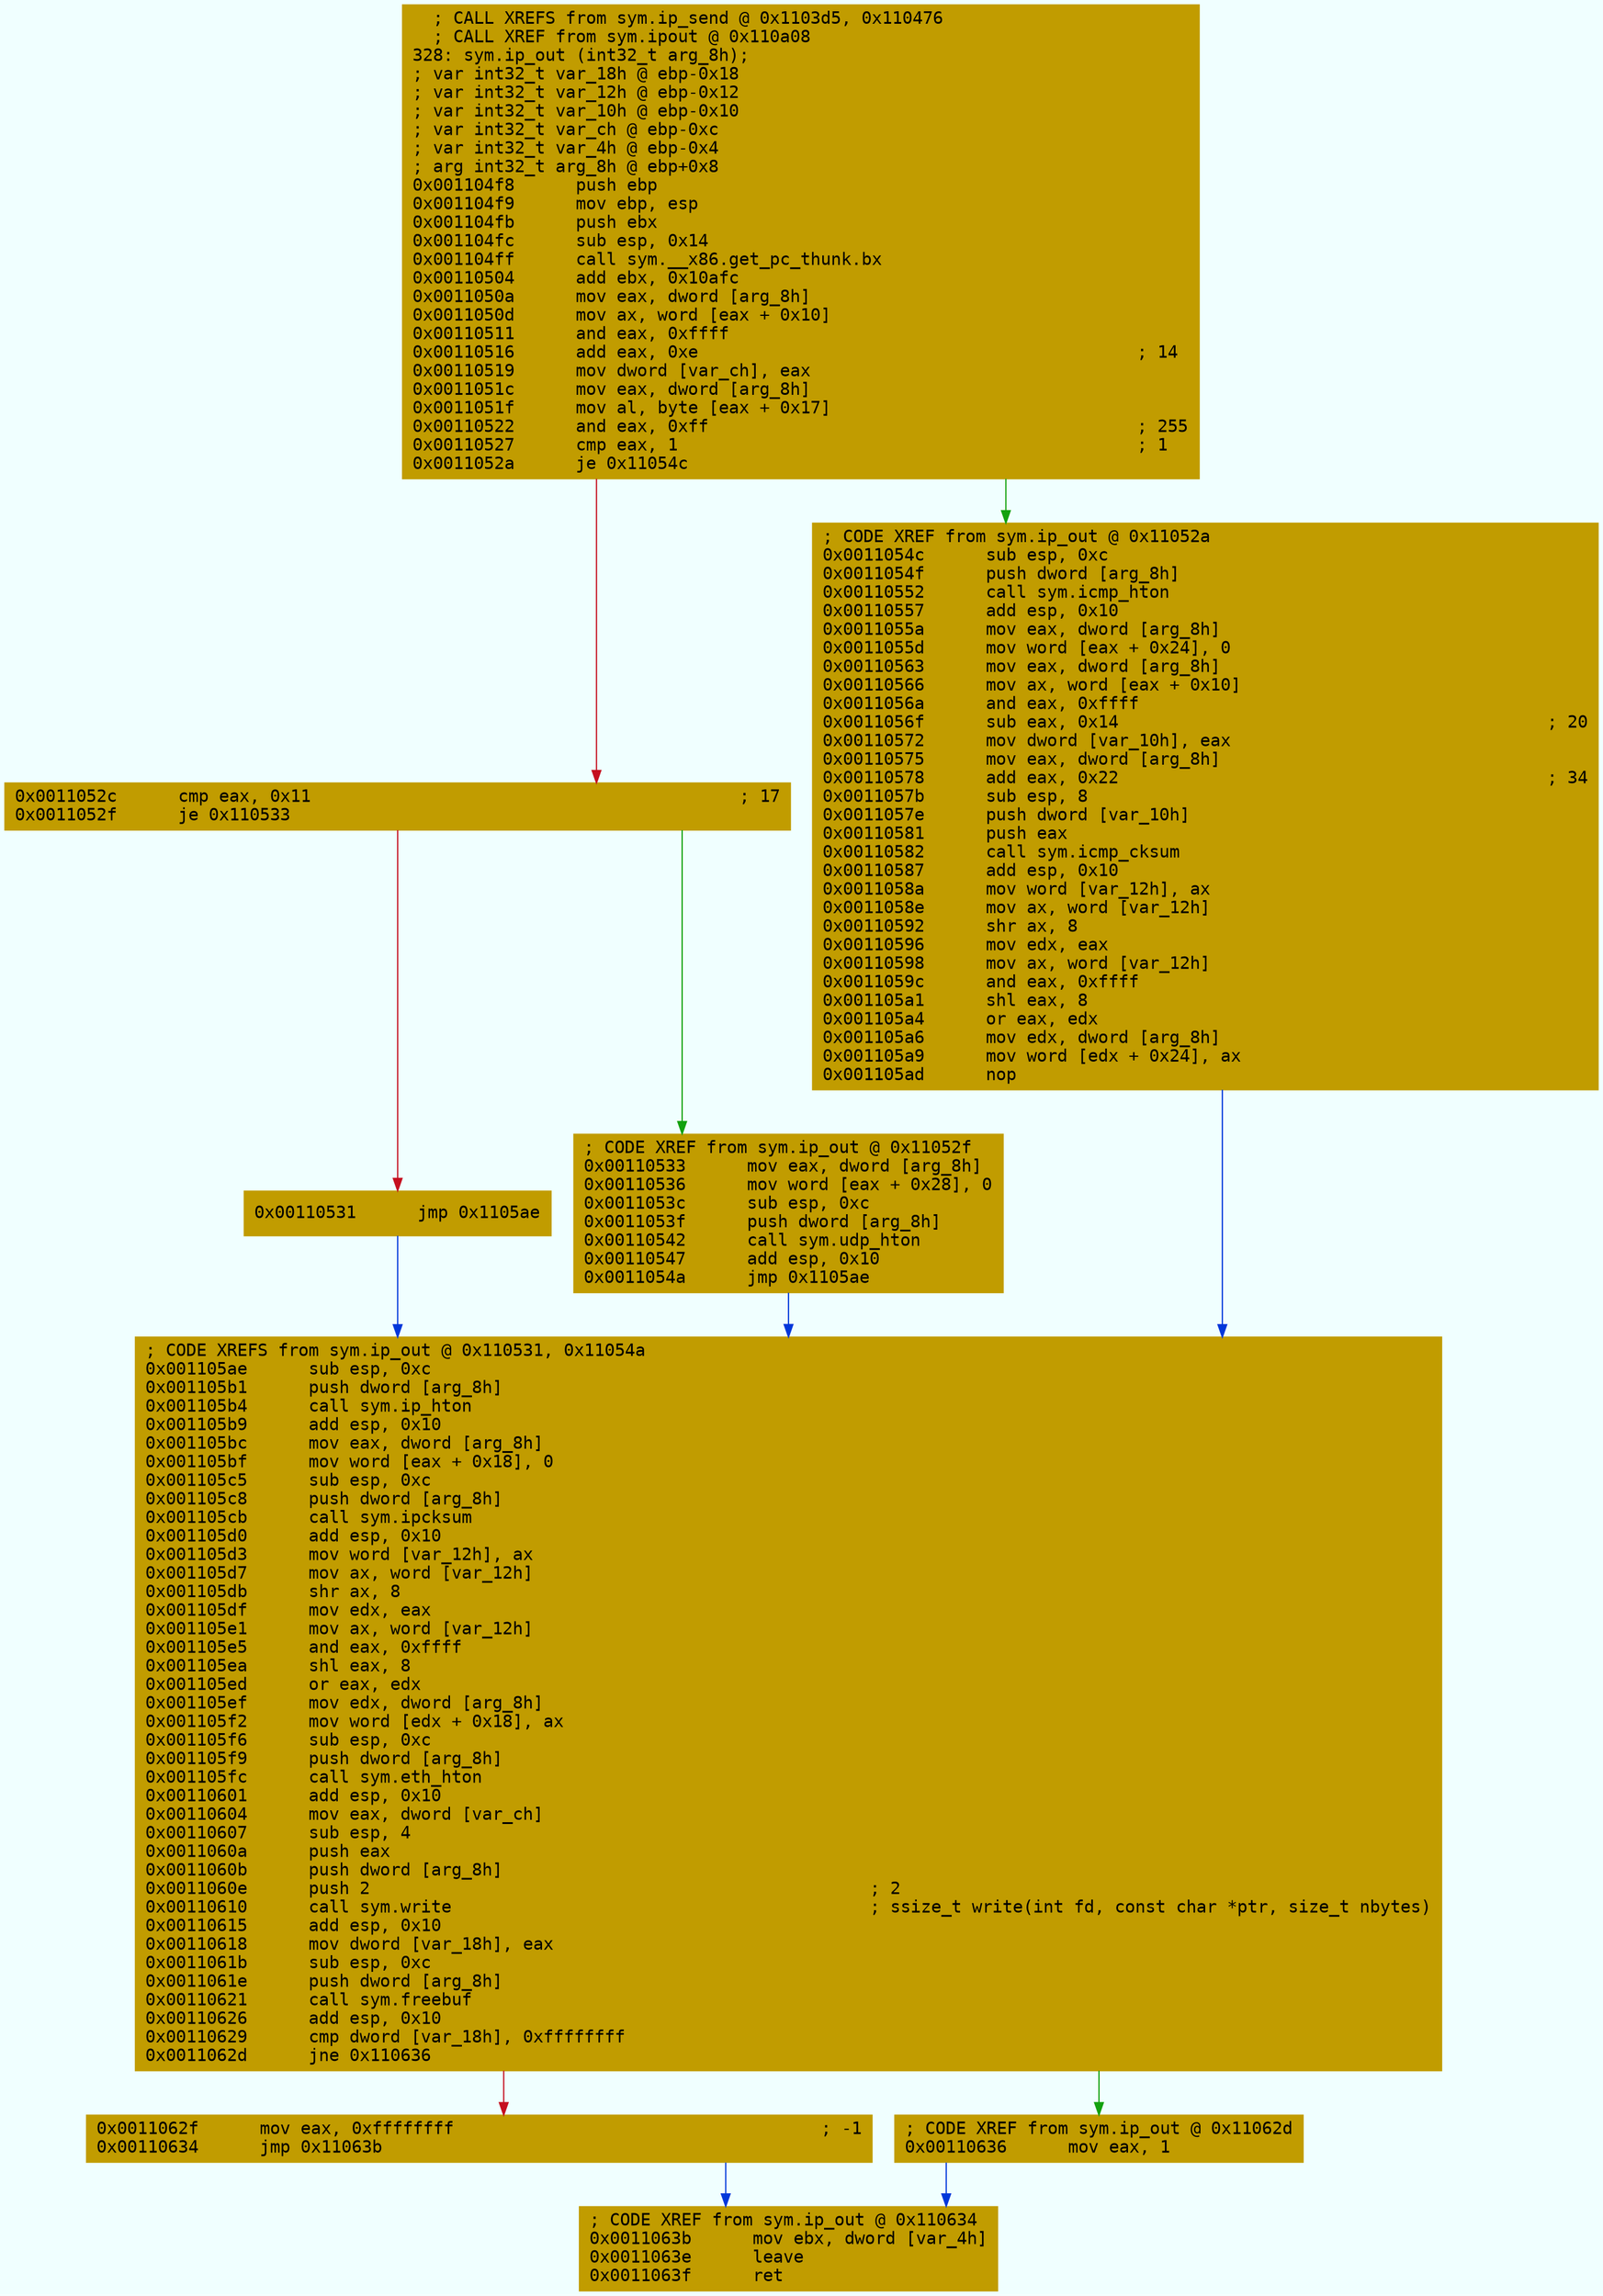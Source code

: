 digraph code {
	graph [bgcolor=azure fontsize=8 fontname="Courier" splines="ortho"];
	node [fillcolor=gray style=filled shape=box];
	edge [arrowhead="normal"];
	"0x001104f8" [URL="sym.ip_out/0x001104f8", fillcolor="#c19c00",color="#c19c00", fontname="Courier",label="  ; CALL XREFS from sym.ip_send @ 0x1103d5, 0x110476\l  ; CALL XREF from sym.ipout @ 0x110a08\l328: sym.ip_out (int32_t arg_8h);\l; var int32_t var_18h @ ebp-0x18\l; var int32_t var_12h @ ebp-0x12\l; var int32_t var_10h @ ebp-0x10\l; var int32_t var_ch @ ebp-0xc\l; var int32_t var_4h @ ebp-0x4\l; arg int32_t arg_8h @ ebp+0x8\l0x001104f8      push ebp\l0x001104f9      mov ebp, esp\l0x001104fb      push ebx\l0x001104fc      sub esp, 0x14\l0x001104ff      call sym.__x86.get_pc_thunk.bx\l0x00110504      add ebx, 0x10afc\l0x0011050a      mov eax, dword [arg_8h]\l0x0011050d      mov ax, word [eax + 0x10]\l0x00110511      and eax, 0xffff\l0x00110516      add eax, 0xe                                           ; 14\l0x00110519      mov dword [var_ch], eax\l0x0011051c      mov eax, dword [arg_8h]\l0x0011051f      mov al, byte [eax + 0x17]\l0x00110522      and eax, 0xff                                          ; 255\l0x00110527      cmp eax, 1                                             ; 1\l0x0011052a      je 0x11054c\l"]
	"0x0011052c" [URL="sym.ip_out/0x0011052c", fillcolor="#c19c00",color="#c19c00", fontname="Courier",label="0x0011052c      cmp eax, 0x11                                          ; 17\l0x0011052f      je 0x110533\l"]
	"0x00110531" [URL="sym.ip_out/0x00110531", fillcolor="#c19c00",color="#c19c00", fontname="Courier",label="0x00110531      jmp 0x1105ae\l"]
	"0x00110533" [URL="sym.ip_out/0x00110533", fillcolor="#c19c00",color="#c19c00", fontname="Courier",label="; CODE XREF from sym.ip_out @ 0x11052f\l0x00110533      mov eax, dword [arg_8h]\l0x00110536      mov word [eax + 0x28], 0\l0x0011053c      sub esp, 0xc\l0x0011053f      push dword [arg_8h]\l0x00110542      call sym.udp_hton\l0x00110547      add esp, 0x10\l0x0011054a      jmp 0x1105ae\l"]
	"0x0011054c" [URL="sym.ip_out/0x0011054c", fillcolor="#c19c00",color="#c19c00", fontname="Courier",label="; CODE XREF from sym.ip_out @ 0x11052a\l0x0011054c      sub esp, 0xc\l0x0011054f      push dword [arg_8h]\l0x00110552      call sym.icmp_hton\l0x00110557      add esp, 0x10\l0x0011055a      mov eax, dword [arg_8h]\l0x0011055d      mov word [eax + 0x24], 0\l0x00110563      mov eax, dword [arg_8h]\l0x00110566      mov ax, word [eax + 0x10]\l0x0011056a      and eax, 0xffff\l0x0011056f      sub eax, 0x14                                          ; 20\l0x00110572      mov dword [var_10h], eax\l0x00110575      mov eax, dword [arg_8h]\l0x00110578      add eax, 0x22                                          ; 34\l0x0011057b      sub esp, 8\l0x0011057e      push dword [var_10h]\l0x00110581      push eax\l0x00110582      call sym.icmp_cksum\l0x00110587      add esp, 0x10\l0x0011058a      mov word [var_12h], ax\l0x0011058e      mov ax, word [var_12h]\l0x00110592      shr ax, 8\l0x00110596      mov edx, eax\l0x00110598      mov ax, word [var_12h]\l0x0011059c      and eax, 0xffff\l0x001105a1      shl eax, 8\l0x001105a4      or eax, edx\l0x001105a6      mov edx, dword [arg_8h]\l0x001105a9      mov word [edx + 0x24], ax\l0x001105ad      nop\l"]
	"0x001105ae" [URL="sym.ip_out/0x001105ae", fillcolor="#c19c00",color="#c19c00", fontname="Courier",label="; CODE XREFS from sym.ip_out @ 0x110531, 0x11054a\l0x001105ae      sub esp, 0xc\l0x001105b1      push dword [arg_8h]\l0x001105b4      call sym.ip_hton\l0x001105b9      add esp, 0x10\l0x001105bc      mov eax, dword [arg_8h]\l0x001105bf      mov word [eax + 0x18], 0\l0x001105c5      sub esp, 0xc\l0x001105c8      push dword [arg_8h]\l0x001105cb      call sym.ipcksum\l0x001105d0      add esp, 0x10\l0x001105d3      mov word [var_12h], ax\l0x001105d7      mov ax, word [var_12h]\l0x001105db      shr ax, 8\l0x001105df      mov edx, eax\l0x001105e1      mov ax, word [var_12h]\l0x001105e5      and eax, 0xffff\l0x001105ea      shl eax, 8\l0x001105ed      or eax, edx\l0x001105ef      mov edx, dword [arg_8h]\l0x001105f2      mov word [edx + 0x18], ax\l0x001105f6      sub esp, 0xc\l0x001105f9      push dword [arg_8h]\l0x001105fc      call sym.eth_hton\l0x00110601      add esp, 0x10\l0x00110604      mov eax, dword [var_ch]\l0x00110607      sub esp, 4\l0x0011060a      push eax\l0x0011060b      push dword [arg_8h]\l0x0011060e      push 2                                                 ; 2\l0x00110610      call sym.write                                         ; ssize_t write(int fd, const char *ptr, size_t nbytes)\l0x00110615      add esp, 0x10\l0x00110618      mov dword [var_18h], eax\l0x0011061b      sub esp, 0xc\l0x0011061e      push dword [arg_8h]\l0x00110621      call sym.freebuf\l0x00110626      add esp, 0x10\l0x00110629      cmp dword [var_18h], 0xffffffff\l0x0011062d      jne 0x110636\l"]
	"0x0011062f" [URL="sym.ip_out/0x0011062f", fillcolor="#c19c00",color="#c19c00", fontname="Courier",label="0x0011062f      mov eax, 0xffffffff                                    ; -1\l0x00110634      jmp 0x11063b\l"]
	"0x00110636" [URL="sym.ip_out/0x00110636", fillcolor="#c19c00",color="#c19c00", fontname="Courier",label="; CODE XREF from sym.ip_out @ 0x11062d\l0x00110636      mov eax, 1\l"]
	"0x0011063b" [URL="sym.ip_out/0x0011063b", fillcolor="#c19c00",color="#c19c00", fontname="Courier",label="; CODE XREF from sym.ip_out @ 0x110634\l0x0011063b      mov ebx, dword [var_4h]\l0x0011063e      leave\l0x0011063f      ret\l"]
        "0x001104f8" -> "0x0011054c" [color="#13a10e"];
        "0x001104f8" -> "0x0011052c" [color="#c50f1f"];
        "0x0011052c" -> "0x00110533" [color="#13a10e"];
        "0x0011052c" -> "0x00110531" [color="#c50f1f"];
        "0x00110531" -> "0x001105ae" [color="#0037da"];
        "0x00110533" -> "0x001105ae" [color="#0037da"];
        "0x0011054c" -> "0x001105ae" [color="#0037da"];
        "0x001105ae" -> "0x00110636" [color="#13a10e"];
        "0x001105ae" -> "0x0011062f" [color="#c50f1f"];
        "0x0011062f" -> "0x0011063b" [color="#0037da"];
        "0x00110636" -> "0x0011063b" [color="#0037da"];
}
